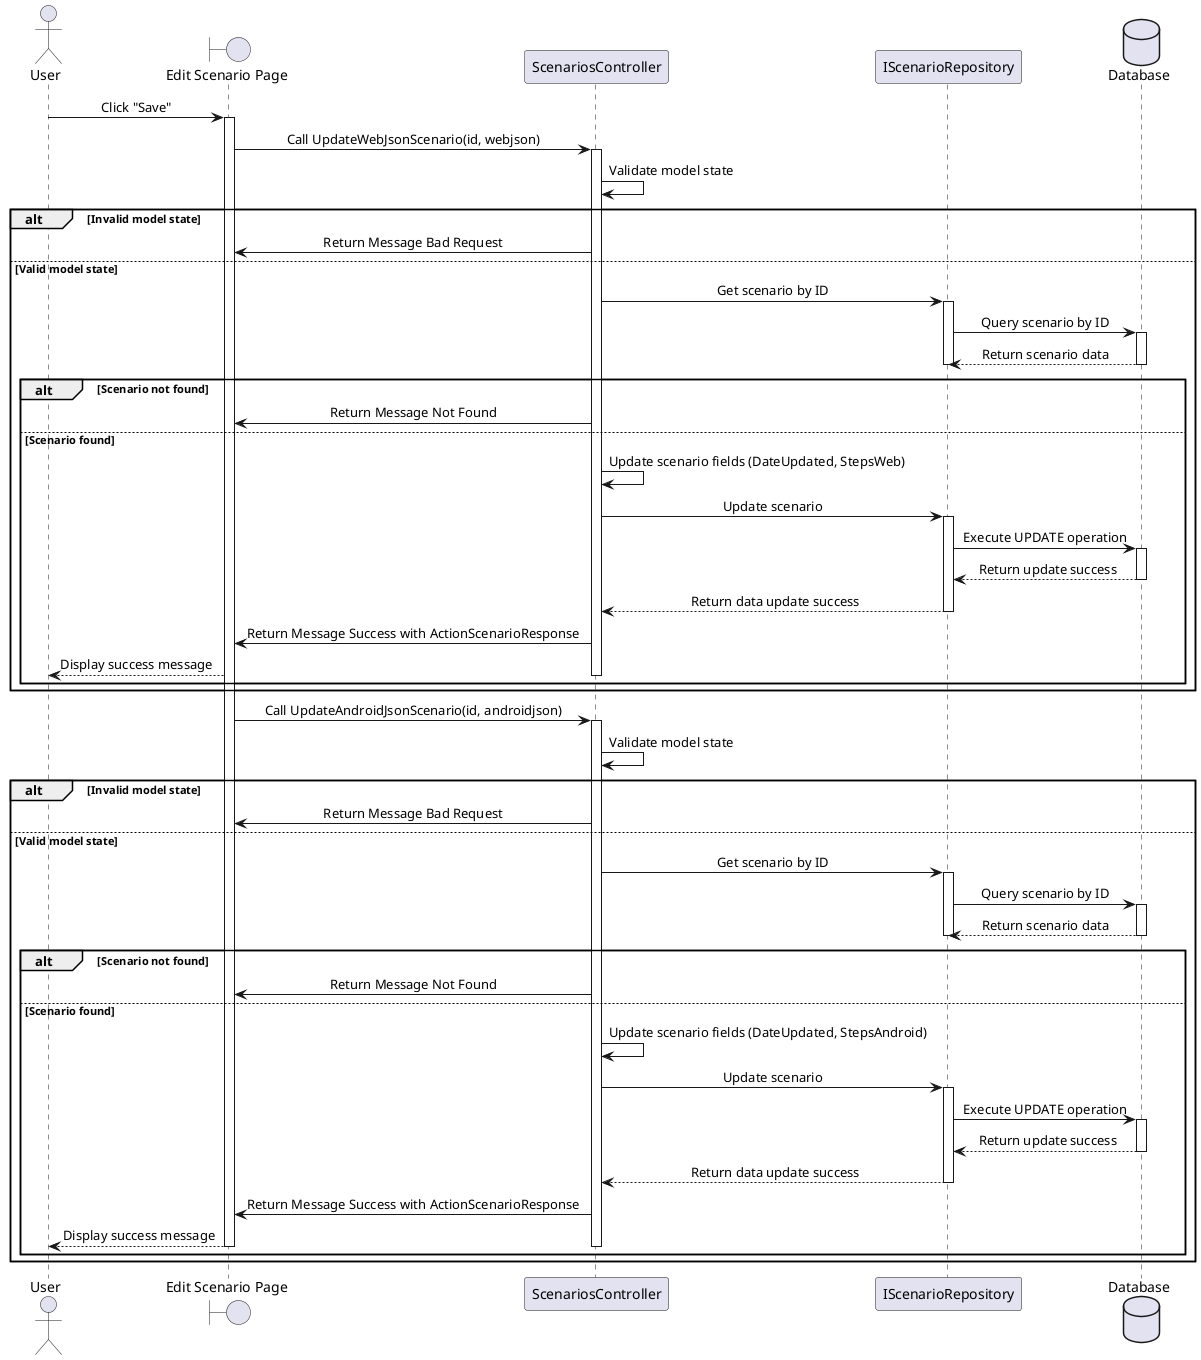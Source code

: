 @startuml UpdateScenarioSequenceDiagram
skinparam SequenceMessageAlignment center
actor "User" as U
boundary "Edit Scenario Page" as SPage
participant "ScenariosController" as ScenariosController
participant "IScenarioRepository" as IScenarioRepo
database "Database" as DB

U -> SPage : Click "Save"
activate SPage

SPage -> ScenariosController : Call UpdateWebJsonScenario(id, webjson)
activate ScenariosController

    ScenariosController -> ScenariosController : Validate model state
    alt Invalid model state
        ScenariosController -> SPage : Return Message Bad Request
    else Valid model state
        ScenariosController -> IScenarioRepo : Get scenario by ID
        activate IScenarioRepo
        IScenarioRepo -> DB : Query scenario by ID
        activate DB
        DB --> IScenarioRepo : Return scenario data
        deactivate DB
        deactivate IScenarioRepo

        alt Scenario not found
            ScenariosController -> SPage : Return Message Not Found

        else Scenario found
            ScenariosController -> ScenariosController : Update scenario fields (DateUpdated, StepsWeb)
            ScenariosController -> IScenarioRepo : Update scenario
            activate IScenarioRepo
            IScenarioRepo -> DB : Execute UPDATE operation
            activate DB
            DB --> IScenarioRepo : Return update success
            deactivate DB
            IScenarioRepo --> ScenariosController : Return data update success
            deactivate IScenarioRepo

            ScenariosController -> SPage : Return Message Success with ActionScenarioResponse
            SPage --> U : Display success message
            deactivate ScenariosController

        end
    end

    
    SPage -> ScenariosController : Call UpdateAndroidJsonScenario(id, androidjson)
    activate ScenariosController


    ScenariosController -> ScenariosController : Validate model state
    alt Invalid model state
        ScenariosController -> SPage : Return Message Bad Request
    else Valid model state
        ScenariosController -> IScenarioRepo : Get scenario by ID
        activate IScenarioRepo
        IScenarioRepo -> DB : Query scenario by ID
        activate DB
        DB --> IScenarioRepo : Return scenario data
        deactivate DB
        deactivate IScenarioRepo

        alt Scenario not found
            ScenariosController -> SPage : Return Message Not Found

        else Scenario found
            ScenariosController -> ScenariosController : Update scenario fields (DateUpdated, StepsAndroid)
            ScenariosController -> IScenarioRepo : Update scenario
            activate IScenarioRepo
            IScenarioRepo -> DB : Execute UPDATE operation
            activate DB
            DB --> IScenarioRepo : Return update success
            deactivate DB
            IScenarioRepo --> ScenariosController : Return data update success
            deactivate IScenarioRepo

            ScenariosController -> SPage : Return Message Success with ActionScenarioResponse
            SPage --> U : Display success message
            deactivate ScenariosController
            deactivate SPage
        end
    end

    

@enduml
